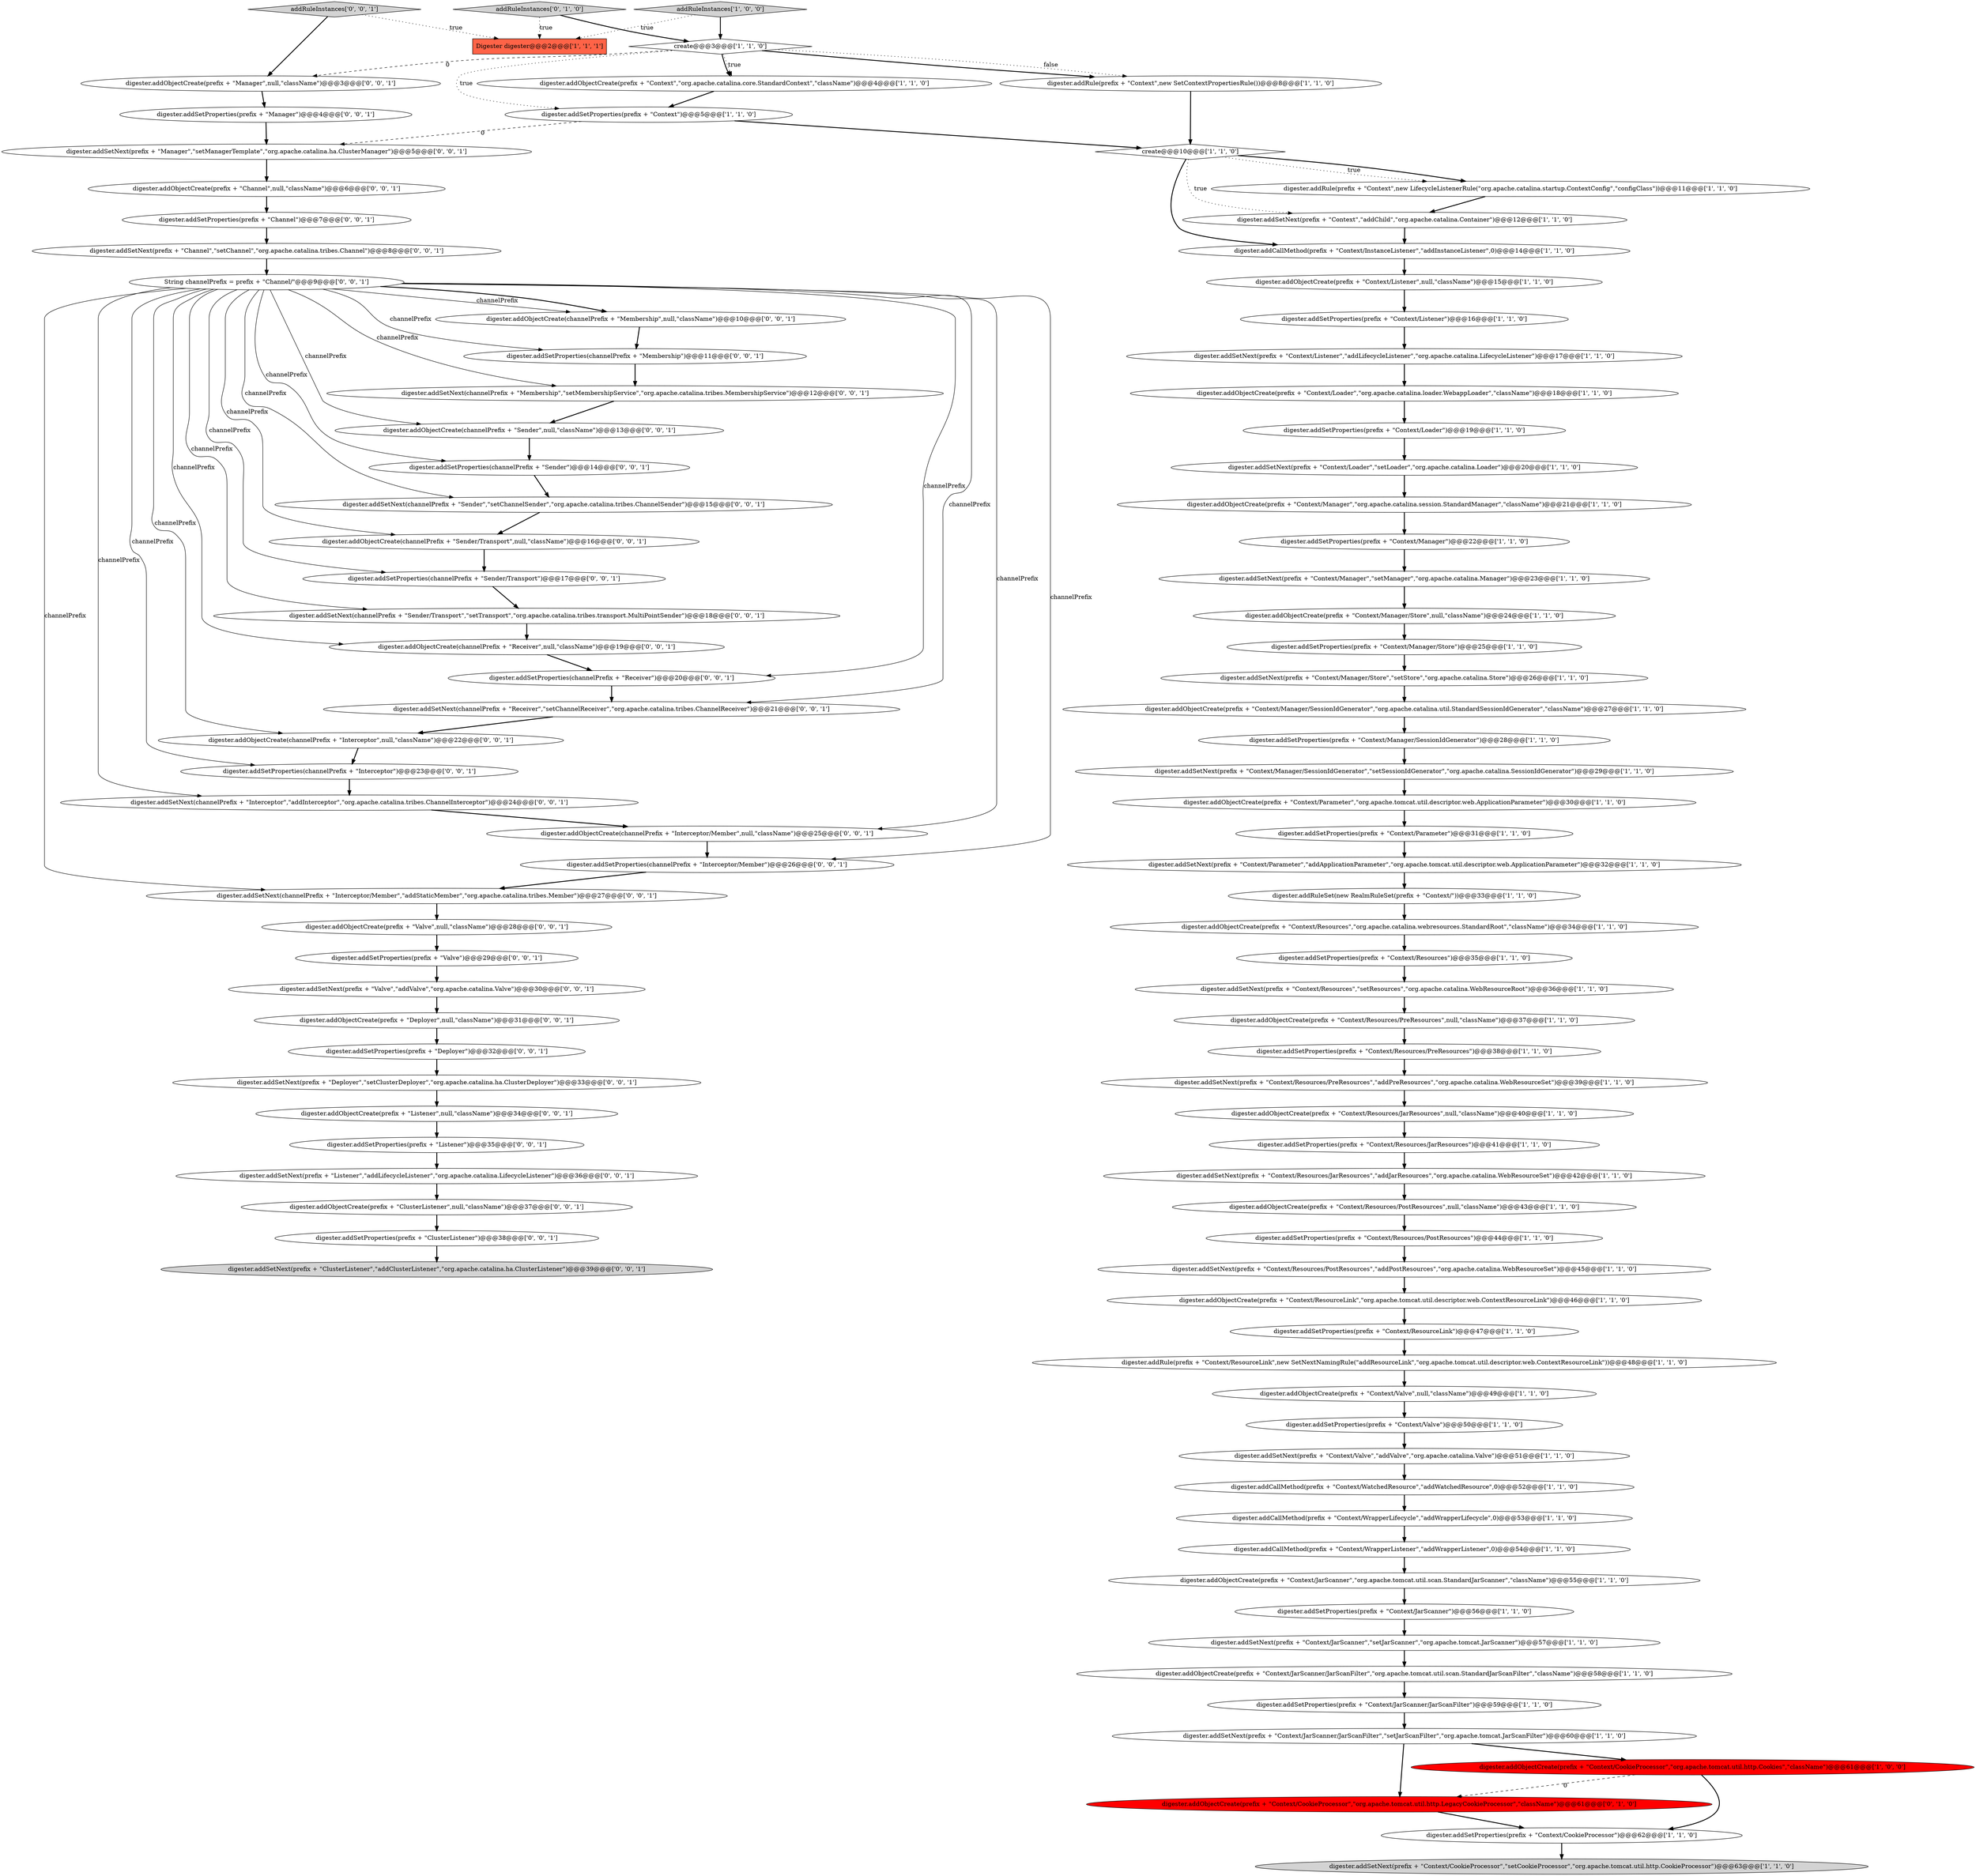 digraph {
60 [style = filled, label = "addRuleInstances['0', '1', '0']", fillcolor = lightgray, shape = diamond image = "AAA0AAABBB2BBB"];
43 [style = filled, label = "digester.addSetProperties(prefix + \"Context\")@@@5@@@['1', '1', '0']", fillcolor = white, shape = ellipse image = "AAA0AAABBB1BBB"];
88 [style = filled, label = "digester.addObjectCreate(prefix + \"Channel\",null,\"className\")@@@6@@@['0', '0', '1']", fillcolor = white, shape = ellipse image = "AAA0AAABBB3BBB"];
67 [style = filled, label = "digester.addObjectCreate(channelPrefix + \"Interceptor/Member\",null,\"className\")@@@25@@@['0', '0', '1']", fillcolor = white, shape = ellipse image = "AAA0AAABBB3BBB"];
18 [style = filled, label = "digester.addCallMethod(prefix + \"Context/InstanceListener\",\"addInstanceListener\",0)@@@14@@@['1', '1', '0']", fillcolor = white, shape = ellipse image = "AAA0AAABBB1BBB"];
24 [style = filled, label = "digester.addRule(prefix + \"Context\",new SetContextPropertiesRule())@@@8@@@['1', '1', '0']", fillcolor = white, shape = ellipse image = "AAA0AAABBB1BBB"];
11 [style = filled, label = "digester.addSetNext(prefix + \"Context/CookieProcessor\",\"setCookieProcessor\",\"org.apache.tomcat.util.http.CookieProcessor\")@@@63@@@['1', '1', '0']", fillcolor = lightgray, shape = ellipse image = "AAA0AAABBB1BBB"];
30 [style = filled, label = "digester.addObjectCreate(prefix + \"Context/JarScanner/JarScanFilter\",\"org.apache.tomcat.util.scan.StandardJarScanFilter\",\"className\")@@@58@@@['1', '1', '0']", fillcolor = white, shape = ellipse image = "AAA0AAABBB1BBB"];
17 [style = filled, label = "digester.addSetProperties(prefix + \"Context/Valve\")@@@50@@@['1', '1', '0']", fillcolor = white, shape = ellipse image = "AAA0AAABBB1BBB"];
6 [style = filled, label = "digester.addObjectCreate(prefix + \"Context/Manager/SessionIdGenerator\",\"org.apache.catalina.util.StandardSessionIdGenerator\",\"className\")@@@27@@@['1', '1', '0']", fillcolor = white, shape = ellipse image = "AAA0AAABBB1BBB"];
63 [style = filled, label = "digester.addSetNext(prefix + \"Manager\",\"setManagerTemplate\",\"org.apache.catalina.ha.ClusterManager\")@@@5@@@['0', '0', '1']", fillcolor = white, shape = ellipse image = "AAA0AAABBB3BBB"];
74 [style = filled, label = "digester.addSetProperties(channelPrefix + \"Receiver\")@@@20@@@['0', '0', '1']", fillcolor = white, shape = ellipse image = "AAA0AAABBB3BBB"];
81 [style = filled, label = "digester.addObjectCreate(channelPrefix + \"Receiver\",null,\"className\")@@@19@@@['0', '0', '1']", fillcolor = white, shape = ellipse image = "AAA0AAABBB3BBB"];
89 [style = filled, label = "digester.addSetNext(prefix + \"Deployer\",\"setClusterDeployer\",\"org.apache.catalina.ha.ClusterDeployer\")@@@33@@@['0', '0', '1']", fillcolor = white, shape = ellipse image = "AAA0AAABBB3BBB"];
96 [style = filled, label = "String channelPrefix = prefix + \"Channel/\"@@@9@@@['0', '0', '1']", fillcolor = white, shape = ellipse image = "AAA0AAABBB3BBB"];
29 [style = filled, label = "digester.addCallMethod(prefix + \"Context/WrapperLifecycle\",\"addWrapperLifecycle\",0)@@@53@@@['1', '1', '0']", fillcolor = white, shape = ellipse image = "AAA0AAABBB1BBB"];
58 [style = filled, label = "digester.addObjectCreate(prefix + \"Context/Manager\",\"org.apache.catalina.session.StandardManager\",\"className\")@@@21@@@['1', '1', '0']", fillcolor = white, shape = ellipse image = "AAA0AAABBB1BBB"];
56 [style = filled, label = "create@@@10@@@['1', '1', '0']", fillcolor = white, shape = diamond image = "AAA0AAABBB1BBB"];
47 [style = filled, label = "digester.addObjectCreate(prefix + \"Context/Resources/PreResources\",null,\"className\")@@@37@@@['1', '1', '0']", fillcolor = white, shape = ellipse image = "AAA0AAABBB1BBB"];
13 [style = filled, label = "digester.addSetProperties(prefix + \"Context/Resources\")@@@35@@@['1', '1', '0']", fillcolor = white, shape = ellipse image = "AAA0AAABBB1BBB"];
16 [style = filled, label = "digester.addObjectCreate(prefix + \"Context\",\"org.apache.catalina.core.StandardContext\",\"className\")@@@4@@@['1', '1', '0']", fillcolor = white, shape = ellipse image = "AAA0AAABBB1BBB"];
10 [style = filled, label = "digester.addRule(prefix + \"Context\",new LifecycleListenerRule(\"org.apache.catalina.startup.ContextConfig\",\"configClass\"))@@@11@@@['1', '1', '0']", fillcolor = white, shape = ellipse image = "AAA0AAABBB1BBB"];
78 [style = filled, label = "addRuleInstances['0', '0', '1']", fillcolor = lightgray, shape = diamond image = "AAA0AAABBB3BBB"];
26 [style = filled, label = "digester.addSetProperties(prefix + \"Context/JarScanner/JarScanFilter\")@@@59@@@['1', '1', '0']", fillcolor = white, shape = ellipse image = "AAA0AAABBB1BBB"];
84 [style = filled, label = "digester.addSetNext(channelPrefix + \"Receiver\",\"setChannelReceiver\",\"org.apache.catalina.tribes.ChannelReceiver\")@@@21@@@['0', '0', '1']", fillcolor = white, shape = ellipse image = "AAA0AAABBB3BBB"];
23 [style = filled, label = "digester.addSetNext(prefix + \"Context/Valve\",\"addValve\",\"org.apache.catalina.Valve\")@@@51@@@['1', '1', '0']", fillcolor = white, shape = ellipse image = "AAA0AAABBB1BBB"];
27 [style = filled, label = "digester.addObjectCreate(prefix + \"Context/Loader\",\"org.apache.catalina.loader.WebappLoader\",\"className\")@@@18@@@['1', '1', '0']", fillcolor = white, shape = ellipse image = "AAA0AAABBB1BBB"];
59 [style = filled, label = "digester.addObjectCreate(prefix + \"Context/CookieProcessor\",\"org.apache.tomcat.util.http.LegacyCookieProcessor\",\"className\")@@@61@@@['0', '1', '0']", fillcolor = red, shape = ellipse image = "AAA1AAABBB2BBB"];
79 [style = filled, label = "digester.addSetNext(prefix + \"Listener\",\"addLifecycleListener\",\"org.apache.catalina.LifecycleListener\")@@@36@@@['0', '0', '1']", fillcolor = white, shape = ellipse image = "AAA0AAABBB3BBB"];
75 [style = filled, label = "digester.addSetProperties(prefix + \"Valve\")@@@29@@@['0', '0', '1']", fillcolor = white, shape = ellipse image = "AAA0AAABBB3BBB"];
1 [style = filled, label = "digester.addSetProperties(prefix + \"Context/Manager/SessionIdGenerator\")@@@28@@@['1', '1', '0']", fillcolor = white, shape = ellipse image = "AAA0AAABBB1BBB"];
97 [style = filled, label = "digester.addObjectCreate(prefix + \"Valve\",null,\"className\")@@@28@@@['0', '0', '1']", fillcolor = white, shape = ellipse image = "AAA0AAABBB3BBB"];
39 [style = filled, label = "digester.addObjectCreate(prefix + \"Context/Manager/Store\",null,\"className\")@@@24@@@['1', '1', '0']", fillcolor = white, shape = ellipse image = "AAA0AAABBB1BBB"];
3 [style = filled, label = "digester.addRule(prefix + \"Context/ResourceLink\",new SetNextNamingRule(\"addResourceLink\",\"org.apache.tomcat.util.descriptor.web.ContextResourceLink\"))@@@48@@@['1', '1', '0']", fillcolor = white, shape = ellipse image = "AAA0AAABBB1BBB"];
9 [style = filled, label = "digester.addSetProperties(prefix + \"Context/JarScanner\")@@@56@@@['1', '1', '0']", fillcolor = white, shape = ellipse image = "AAA0AAABBB1BBB"];
45 [style = filled, label = "digester.addSetNext(prefix + \"Context/Manager/SessionIdGenerator\",\"setSessionIdGenerator\",\"org.apache.catalina.SessionIdGenerator\")@@@29@@@['1', '1', '0']", fillcolor = white, shape = ellipse image = "AAA0AAABBB1BBB"];
2 [style = filled, label = "addRuleInstances['1', '0', '0']", fillcolor = lightgray, shape = diamond image = "AAA0AAABBB1BBB"];
77 [style = filled, label = "digester.addSetNext(channelPrefix + \"Interceptor\",\"addInterceptor\",\"org.apache.catalina.tribes.ChannelInterceptor\")@@@24@@@['0', '0', '1']", fillcolor = white, shape = ellipse image = "AAA0AAABBB3BBB"];
91 [style = filled, label = "digester.addSetProperties(prefix + \"Channel\")@@@7@@@['0', '0', '1']", fillcolor = white, shape = ellipse image = "AAA0AAABBB3BBB"];
52 [style = filled, label = "digester.addSetProperties(prefix + \"Context/ResourceLink\")@@@47@@@['1', '1', '0']", fillcolor = white, shape = ellipse image = "AAA0AAABBB1BBB"];
37 [style = filled, label = "digester.addSetNext(prefix + \"Context/Resources/PreResources\",\"addPreResources\",\"org.apache.catalina.WebResourceSet\")@@@39@@@['1', '1', '0']", fillcolor = white, shape = ellipse image = "AAA0AAABBB1BBB"];
4 [style = filled, label = "digester.addCallMethod(prefix + \"Context/WrapperListener\",\"addWrapperListener\",0)@@@54@@@['1', '1', '0']", fillcolor = white, shape = ellipse image = "AAA0AAABBB1BBB"];
32 [style = filled, label = "digester.addSetProperties(prefix + \"Context/Manager\")@@@22@@@['1', '1', '0']", fillcolor = white, shape = ellipse image = "AAA0AAABBB1BBB"];
12 [style = filled, label = "digester.addSetProperties(prefix + \"Context/Resources/PostResources\")@@@44@@@['1', '1', '0']", fillcolor = white, shape = ellipse image = "AAA0AAABBB1BBB"];
41 [style = filled, label = "digester.addSetProperties(prefix + \"Context/Listener\")@@@16@@@['1', '1', '0']", fillcolor = white, shape = ellipse image = "AAA0AAABBB1BBB"];
64 [style = filled, label = "digester.addSetNext(prefix + \"ClusterListener\",\"addClusterListener\",\"org.apache.catalina.ha.ClusterListener\")@@@39@@@['0', '0', '1']", fillcolor = lightgray, shape = ellipse image = "AAA0AAABBB3BBB"];
83 [style = filled, label = "digester.addObjectCreate(prefix + \"Manager\",null,\"className\")@@@3@@@['0', '0', '1']", fillcolor = white, shape = ellipse image = "AAA0AAABBB3BBB"];
8 [style = filled, label = "digester.addSetNext(prefix + \"Context/Manager/Store\",\"setStore\",\"org.apache.catalina.Store\")@@@26@@@['1', '1', '0']", fillcolor = white, shape = ellipse image = "AAA0AAABBB1BBB"];
25 [style = filled, label = "Digester digester@@@2@@@['1', '1', '1']", fillcolor = tomato, shape = box image = "AAA0AAABBB1BBB"];
21 [style = filled, label = "digester.addSetProperties(prefix + \"Context/Resources/PreResources\")@@@38@@@['1', '1', '0']", fillcolor = white, shape = ellipse image = "AAA0AAABBB1BBB"];
22 [style = filled, label = "digester.addSetProperties(prefix + \"Context/Resources/JarResources\")@@@41@@@['1', '1', '0']", fillcolor = white, shape = ellipse image = "AAA0AAABBB1BBB"];
55 [style = filled, label = "digester.addSetNext(prefix + \"Context/JarScanner/JarScanFilter\",\"setJarScanFilter\",\"org.apache.tomcat.JarScanFilter\")@@@60@@@['1', '1', '0']", fillcolor = white, shape = ellipse image = "AAA0AAABBB1BBB"];
5 [style = filled, label = "digester.addObjectCreate(prefix + \"Context/CookieProcessor\",\"org.apache.tomcat.util.http.Cookies\",\"className\")@@@61@@@['1', '0', '0']", fillcolor = red, shape = ellipse image = "AAA1AAABBB1BBB"];
98 [style = filled, label = "digester.addSetProperties(prefix + \"Listener\")@@@35@@@['0', '0', '1']", fillcolor = white, shape = ellipse image = "AAA0AAABBB3BBB"];
49 [style = filled, label = "digester.addSetNext(prefix + \"Context/Loader\",\"setLoader\",\"org.apache.catalina.Loader\")@@@20@@@['1', '1', '0']", fillcolor = white, shape = ellipse image = "AAA0AAABBB1BBB"];
87 [style = filled, label = "digester.addSetProperties(prefix + \"ClusterListener\")@@@38@@@['0', '0', '1']", fillcolor = white, shape = ellipse image = "AAA0AAABBB3BBB"];
92 [style = filled, label = "digester.addSetNext(prefix + \"Channel\",\"setChannel\",\"org.apache.catalina.tribes.Channel\")@@@8@@@['0', '0', '1']", fillcolor = white, shape = ellipse image = "AAA0AAABBB3BBB"];
38 [style = filled, label = "digester.addSetNext(prefix + \"Context\",\"addChild\",\"org.apache.catalina.Container\")@@@12@@@['1', '1', '0']", fillcolor = white, shape = ellipse image = "AAA0AAABBB1BBB"];
31 [style = filled, label = "digester.addSetNext(prefix + \"Context/Listener\",\"addLifecycleListener\",\"org.apache.catalina.LifecycleListener\")@@@17@@@['1', '1', '0']", fillcolor = white, shape = ellipse image = "AAA0AAABBB1BBB"];
61 [style = filled, label = "digester.addSetProperties(channelPrefix + \"Sender\")@@@14@@@['0', '0', '1']", fillcolor = white, shape = ellipse image = "AAA0AAABBB3BBB"];
72 [style = filled, label = "digester.addSetNext(channelPrefix + \"Interceptor/Member\",\"addStaticMember\",\"org.apache.catalina.tribes.Member\")@@@27@@@['0', '0', '1']", fillcolor = white, shape = ellipse image = "AAA0AAABBB3BBB"];
65 [style = filled, label = "digester.addSetProperties(channelPrefix + \"Interceptor\")@@@23@@@['0', '0', '1']", fillcolor = white, shape = ellipse image = "AAA0AAABBB3BBB"];
44 [style = filled, label = "digester.addObjectCreate(prefix + \"Context/Listener\",null,\"className\")@@@15@@@['1', '1', '0']", fillcolor = white, shape = ellipse image = "AAA0AAABBB1BBB"];
35 [style = filled, label = "digester.addObjectCreate(prefix + \"Context/ResourceLink\",\"org.apache.tomcat.util.descriptor.web.ContextResourceLink\")@@@46@@@['1', '1', '0']", fillcolor = white, shape = ellipse image = "AAA0AAABBB1BBB"];
50 [style = filled, label = "digester.addObjectCreate(prefix + \"Context/Resources/PostResources\",null,\"className\")@@@43@@@['1', '1', '0']", fillcolor = white, shape = ellipse image = "AAA0AAABBB1BBB"];
94 [style = filled, label = "digester.addObjectCreate(prefix + \"Listener\",null,\"className\")@@@34@@@['0', '0', '1']", fillcolor = white, shape = ellipse image = "AAA0AAABBB3BBB"];
7 [style = filled, label = "digester.addSetNext(prefix + \"Context/Resources/JarResources\",\"addJarResources\",\"org.apache.catalina.WebResourceSet\")@@@42@@@['1', '1', '0']", fillcolor = white, shape = ellipse image = "AAA0AAABBB1BBB"];
70 [style = filled, label = "digester.addSetProperties(channelPrefix + \"Interceptor/Member\")@@@26@@@['0', '0', '1']", fillcolor = white, shape = ellipse image = "AAA0AAABBB3BBB"];
57 [style = filled, label = "digester.addObjectCreate(prefix + \"Context/Parameter\",\"org.apache.tomcat.util.descriptor.web.ApplicationParameter\")@@@30@@@['1', '1', '0']", fillcolor = white, shape = ellipse image = "AAA0AAABBB1BBB"];
95 [style = filled, label = "digester.addSetNext(channelPrefix + \"Membership\",\"setMembershipService\",\"org.apache.catalina.tribes.MembershipService\")@@@12@@@['0', '0', '1']", fillcolor = white, shape = ellipse image = "AAA0AAABBB3BBB"];
73 [style = filled, label = "digester.addObjectCreate(prefix + \"ClusterListener\",null,\"className\")@@@37@@@['0', '0', '1']", fillcolor = white, shape = ellipse image = "AAA0AAABBB3BBB"];
68 [style = filled, label = "digester.addObjectCreate(prefix + \"Deployer\",null,\"className\")@@@31@@@['0', '0', '1']", fillcolor = white, shape = ellipse image = "AAA0AAABBB3BBB"];
86 [style = filled, label = "digester.addObjectCreate(channelPrefix + \"Membership\",null,\"className\")@@@10@@@['0', '0', '1']", fillcolor = white, shape = ellipse image = "AAA0AAABBB3BBB"];
40 [style = filled, label = "digester.addObjectCreate(prefix + \"Context/Resources\",\"org.apache.catalina.webresources.StandardRoot\",\"className\")@@@34@@@['1', '1', '0']", fillcolor = white, shape = ellipse image = "AAA0AAABBB1BBB"];
66 [style = filled, label = "digester.addSetProperties(channelPrefix + \"Membership\")@@@11@@@['0', '0', '1']", fillcolor = white, shape = ellipse image = "AAA0AAABBB3BBB"];
93 [style = filled, label = "digester.addSetNext(channelPrefix + \"Sender/Transport\",\"setTransport\",\"org.apache.catalina.tribes.transport.MultiPointSender\")@@@18@@@['0', '0', '1']", fillcolor = white, shape = ellipse image = "AAA0AAABBB3BBB"];
69 [style = filled, label = "digester.addObjectCreate(channelPrefix + \"Interceptor\",null,\"className\")@@@22@@@['0', '0', '1']", fillcolor = white, shape = ellipse image = "AAA0AAABBB3BBB"];
48 [style = filled, label = "digester.addCallMethod(prefix + \"Context/WatchedResource\",\"addWatchedResource\",0)@@@52@@@['1', '1', '0']", fillcolor = white, shape = ellipse image = "AAA0AAABBB1BBB"];
62 [style = filled, label = "digester.addSetProperties(prefix + \"Deployer\")@@@32@@@['0', '0', '1']", fillcolor = white, shape = ellipse image = "AAA0AAABBB3BBB"];
19 [style = filled, label = "digester.addSetNext(prefix + \"Context/Parameter\",\"addApplicationParameter\",\"org.apache.tomcat.util.descriptor.web.ApplicationParameter\")@@@32@@@['1', '1', '0']", fillcolor = white, shape = ellipse image = "AAA0AAABBB1BBB"];
36 [style = filled, label = "digester.addSetProperties(prefix + \"Context/Loader\")@@@19@@@['1', '1', '0']", fillcolor = white, shape = ellipse image = "AAA0AAABBB1BBB"];
20 [style = filled, label = "create@@@3@@@['1', '1', '0']", fillcolor = white, shape = diamond image = "AAA0AAABBB1BBB"];
0 [style = filled, label = "digester.addSetNext(prefix + \"Context/Resources/PostResources\",\"addPostResources\",\"org.apache.catalina.WebResourceSet\")@@@45@@@['1', '1', '0']", fillcolor = white, shape = ellipse image = "AAA0AAABBB1BBB"];
82 [style = filled, label = "digester.addSetNext(prefix + \"Valve\",\"addValve\",\"org.apache.catalina.Valve\")@@@30@@@['0', '0', '1']", fillcolor = white, shape = ellipse image = "AAA0AAABBB3BBB"];
15 [style = filled, label = "digester.addObjectCreate(prefix + \"Context/JarScanner\",\"org.apache.tomcat.util.scan.StandardJarScanner\",\"className\")@@@55@@@['1', '1', '0']", fillcolor = white, shape = ellipse image = "AAA0AAABBB1BBB"];
33 [style = filled, label = "digester.addRuleSet(new RealmRuleSet(prefix + \"Context/\"))@@@33@@@['1', '1', '0']", fillcolor = white, shape = ellipse image = "AAA0AAABBB1BBB"];
34 [style = filled, label = "digester.addSetNext(prefix + \"Context/JarScanner\",\"setJarScanner\",\"org.apache.tomcat.JarScanner\")@@@57@@@['1', '1', '0']", fillcolor = white, shape = ellipse image = "AAA0AAABBB1BBB"];
28 [style = filled, label = "digester.addSetProperties(prefix + \"Context/Manager/Store\")@@@25@@@['1', '1', '0']", fillcolor = white, shape = ellipse image = "AAA0AAABBB1BBB"];
76 [style = filled, label = "digester.addObjectCreate(channelPrefix + \"Sender/Transport\",null,\"className\")@@@16@@@['0', '0', '1']", fillcolor = white, shape = ellipse image = "AAA0AAABBB3BBB"];
90 [style = filled, label = "digester.addObjectCreate(channelPrefix + \"Sender\",null,\"className\")@@@13@@@['0', '0', '1']", fillcolor = white, shape = ellipse image = "AAA0AAABBB3BBB"];
46 [style = filled, label = "digester.addSetProperties(prefix + \"Context/Parameter\")@@@31@@@['1', '1', '0']", fillcolor = white, shape = ellipse image = "AAA0AAABBB1BBB"];
42 [style = filled, label = "digester.addSetNext(prefix + \"Context/Resources\",\"setResources\",\"org.apache.catalina.WebResourceRoot\")@@@36@@@['1', '1', '0']", fillcolor = white, shape = ellipse image = "AAA0AAABBB1BBB"];
71 [style = filled, label = "digester.addSetProperties(channelPrefix + \"Sender/Transport\")@@@17@@@['0', '0', '1']", fillcolor = white, shape = ellipse image = "AAA0AAABBB3BBB"];
53 [style = filled, label = "digester.addSetNext(prefix + \"Context/Manager\",\"setManager\",\"org.apache.catalina.Manager\")@@@23@@@['1', '1', '0']", fillcolor = white, shape = ellipse image = "AAA0AAABBB1BBB"];
54 [style = filled, label = "digester.addObjectCreate(prefix + \"Context/Valve\",null,\"className\")@@@49@@@['1', '1', '0']", fillcolor = white, shape = ellipse image = "AAA0AAABBB1BBB"];
51 [style = filled, label = "digester.addSetProperties(prefix + \"Context/CookieProcessor\")@@@62@@@['1', '1', '0']", fillcolor = white, shape = ellipse image = "AAA0AAABBB1BBB"];
80 [style = filled, label = "digester.addSetNext(channelPrefix + \"Sender\",\"setChannelSender\",\"org.apache.catalina.tribes.ChannelSender\")@@@15@@@['0', '0', '1']", fillcolor = white, shape = ellipse image = "AAA0AAABBB3BBB"];
14 [style = filled, label = "digester.addObjectCreate(prefix + \"Context/Resources/JarResources\",null,\"className\")@@@40@@@['1', '1', '0']", fillcolor = white, shape = ellipse image = "AAA0AAABBB1BBB"];
85 [style = filled, label = "digester.addSetProperties(prefix + \"Manager\")@@@4@@@['0', '0', '1']", fillcolor = white, shape = ellipse image = "AAA0AAABBB3BBB"];
32->53 [style = bold, label=""];
48->29 [style = bold, label=""];
58->32 [style = bold, label=""];
94->98 [style = bold, label=""];
4->15 [style = bold, label=""];
59->51 [style = bold, label=""];
8->6 [style = bold, label=""];
89->94 [style = bold, label=""];
76->71 [style = bold, label=""];
40->13 [style = bold, label=""];
53->39 [style = bold, label=""];
2->25 [style = dotted, label="true"];
45->57 [style = bold, label=""];
18->44 [style = bold, label=""];
20->16 [style = bold, label=""];
82->68 [style = bold, label=""];
20->43 [style = dotted, label="true"];
50->12 [style = bold, label=""];
16->43 [style = bold, label=""];
83->85 [style = bold, label=""];
96->61 [style = solid, label="channelPrefix"];
96->86 [style = solid, label="channelPrefix"];
51->11 [style = bold, label=""];
57->46 [style = bold, label=""];
2->20 [style = bold, label=""];
72->97 [style = bold, label=""];
55->59 [style = bold, label=""];
96->84 [style = solid, label="channelPrefix"];
49->58 [style = bold, label=""];
86->66 [style = bold, label=""];
62->89 [style = bold, label=""];
96->65 [style = solid, label="channelPrefix"];
30->26 [style = bold, label=""];
87->64 [style = bold, label=""];
14->22 [style = bold, label=""];
54->17 [style = bold, label=""];
85->63 [style = bold, label=""];
56->38 [style = dotted, label="true"];
55->5 [style = bold, label=""];
96->76 [style = solid, label="channelPrefix"];
22->7 [style = bold, label=""];
96->67 [style = solid, label="channelPrefix"];
84->69 [style = bold, label=""];
35->52 [style = bold, label=""];
23->48 [style = bold, label=""];
56->10 [style = bold, label=""];
3->54 [style = bold, label=""];
60->25 [style = dotted, label="true"];
21->37 [style = bold, label=""];
38->18 [style = bold, label=""];
31->27 [style = bold, label=""];
61->80 [style = bold, label=""];
71->93 [style = bold, label=""];
36->49 [style = bold, label=""];
15->9 [style = bold, label=""];
96->77 [style = solid, label="channelPrefix"];
44->41 [style = bold, label=""];
98->79 [style = bold, label=""];
5->59 [style = dashed, label="0"];
46->19 [style = bold, label=""];
80->76 [style = bold, label=""];
56->18 [style = bold, label=""];
96->70 [style = solid, label="channelPrefix"];
75->82 [style = bold, label=""];
1->45 [style = bold, label=""];
20->24 [style = dotted, label="false"];
7->50 [style = bold, label=""];
19->33 [style = bold, label=""];
24->56 [style = bold, label=""];
60->20 [style = bold, label=""];
43->63 [style = dashed, label="0"];
13->42 [style = bold, label=""];
92->96 [style = bold, label=""];
74->84 [style = bold, label=""];
67->70 [style = bold, label=""];
96->95 [style = solid, label="channelPrefix"];
42->47 [style = bold, label=""];
96->86 [style = bold, label=""];
96->93 [style = solid, label="channelPrefix"];
95->90 [style = bold, label=""];
65->77 [style = bold, label=""];
96->90 [style = solid, label="channelPrefix"];
96->81 [style = solid, label="channelPrefix"];
20->83 [style = dashed, label="0"];
96->69 [style = solid, label="channelPrefix"];
17->23 [style = bold, label=""];
96->72 [style = solid, label="channelPrefix"];
26->55 [style = bold, label=""];
6->1 [style = bold, label=""];
56->10 [style = dotted, label="true"];
63->88 [style = bold, label=""];
28->8 [style = bold, label=""];
81->74 [style = bold, label=""];
41->31 [style = bold, label=""];
77->67 [style = bold, label=""];
70->72 [style = bold, label=""];
47->21 [style = bold, label=""];
78->25 [style = dotted, label="true"];
91->92 [style = bold, label=""];
10->38 [style = bold, label=""];
69->65 [style = bold, label=""];
96->71 [style = solid, label="channelPrefix"];
29->4 [style = bold, label=""];
27->36 [style = bold, label=""];
5->51 [style = bold, label=""];
68->62 [style = bold, label=""];
73->87 [style = bold, label=""];
96->66 [style = solid, label="channelPrefix"];
78->83 [style = bold, label=""];
93->81 [style = bold, label=""];
12->0 [style = bold, label=""];
34->30 [style = bold, label=""];
79->73 [style = bold, label=""];
39->28 [style = bold, label=""];
96->74 [style = solid, label="channelPrefix"];
66->95 [style = bold, label=""];
96->80 [style = solid, label="channelPrefix"];
37->14 [style = bold, label=""];
33->40 [style = bold, label=""];
97->75 [style = bold, label=""];
90->61 [style = bold, label=""];
88->91 [style = bold, label=""];
0->35 [style = bold, label=""];
52->3 [style = bold, label=""];
20->24 [style = bold, label=""];
43->56 [style = bold, label=""];
20->16 [style = dotted, label="true"];
9->34 [style = bold, label=""];
}
